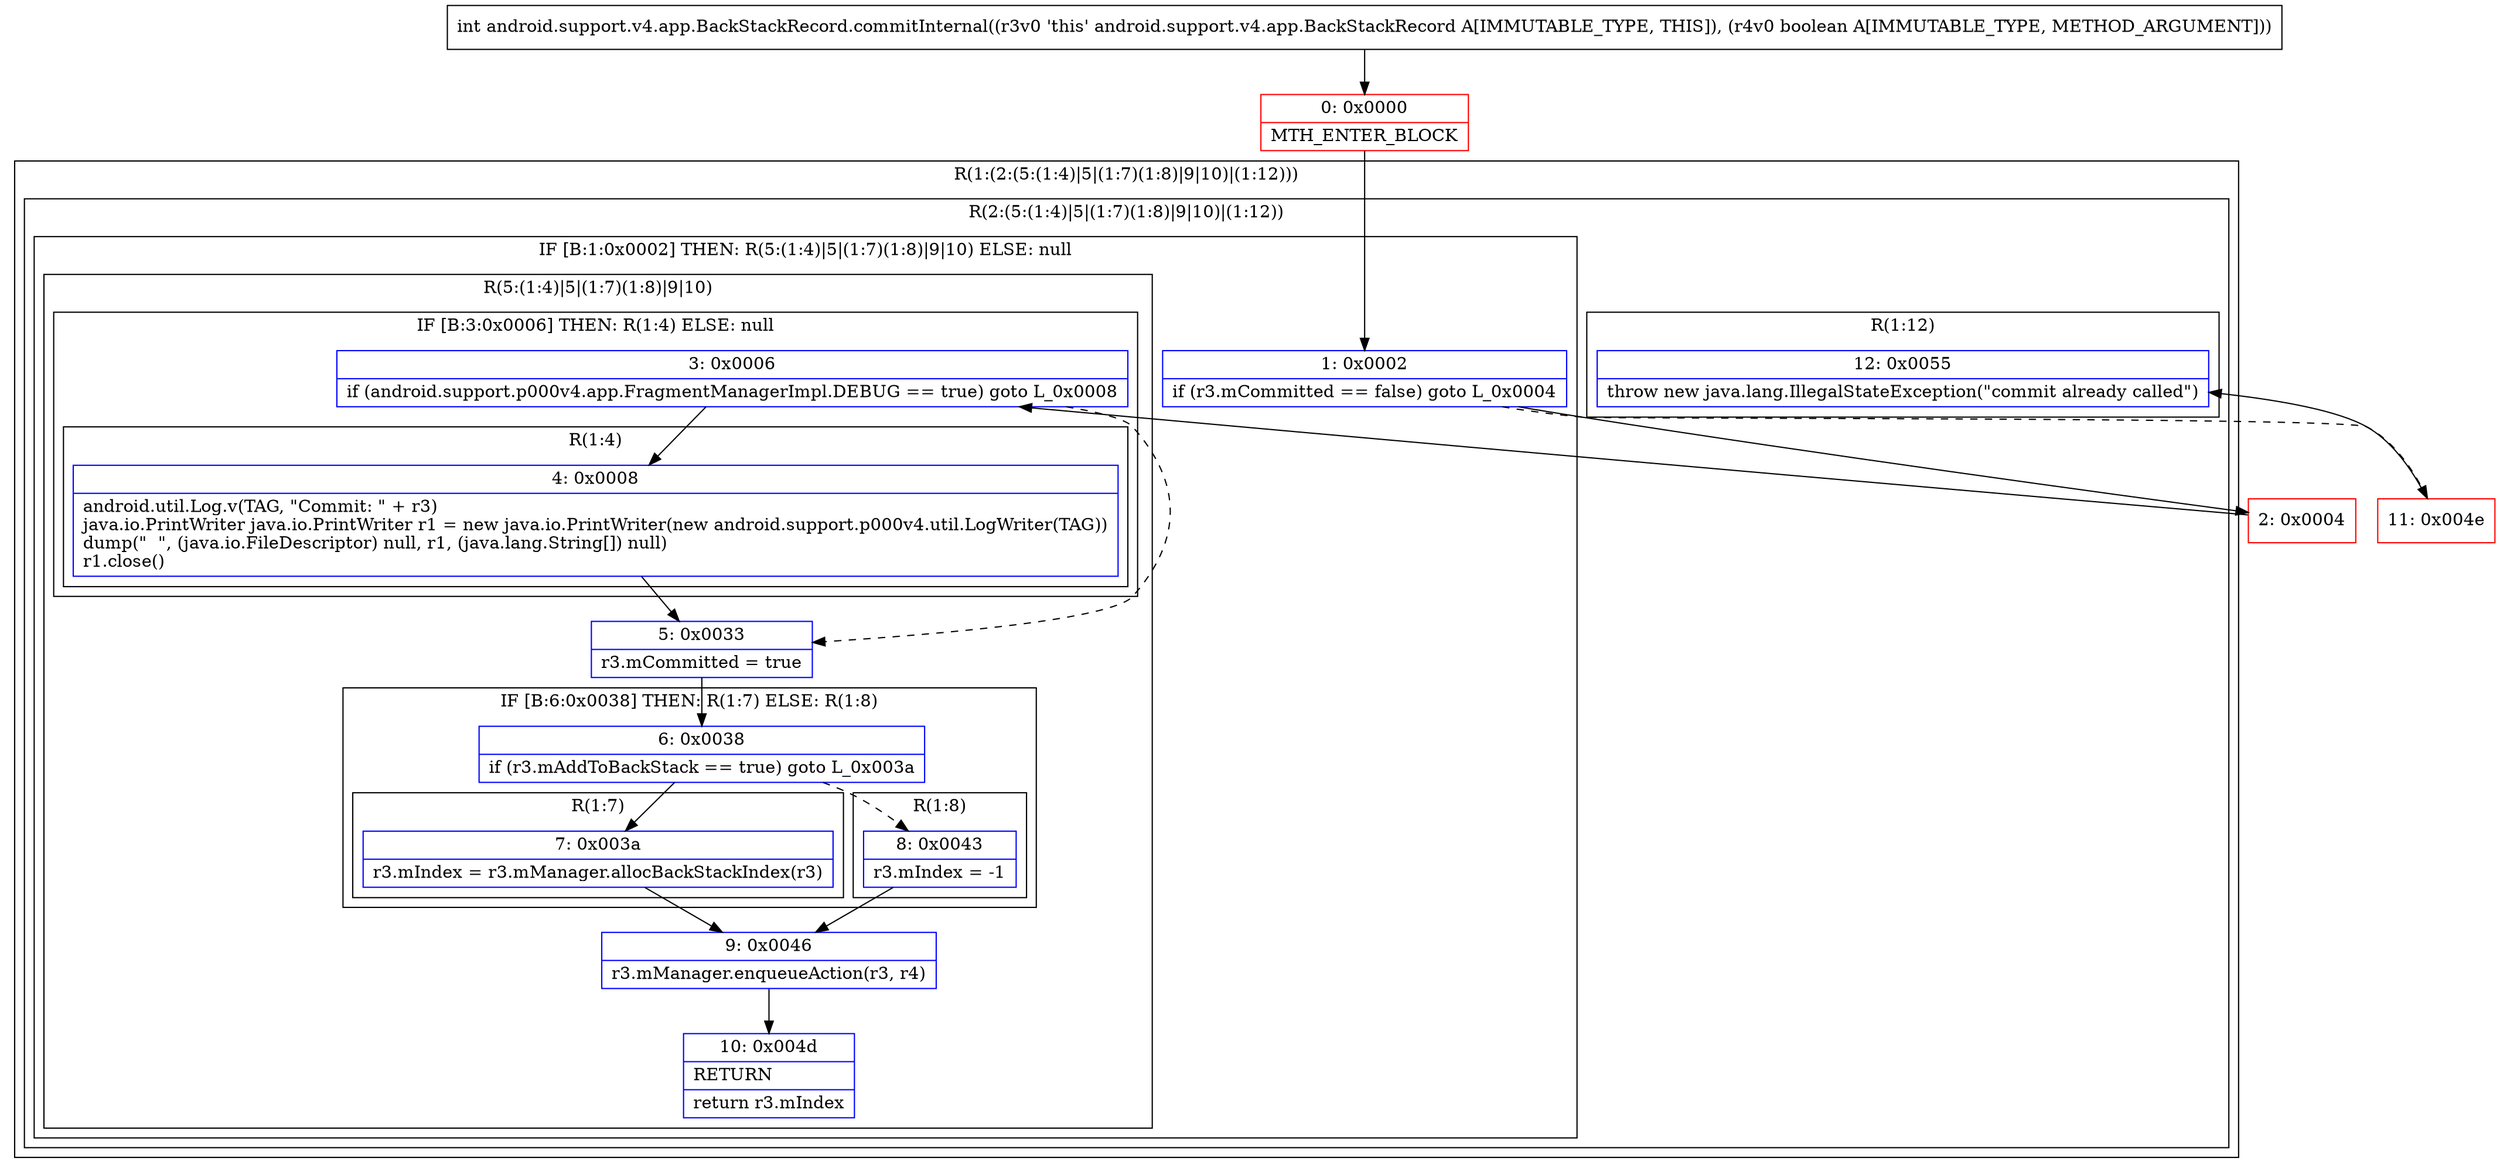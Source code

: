 digraph "CFG forandroid.support.v4.app.BackStackRecord.commitInternal(Z)I" {
subgraph cluster_Region_1516482521 {
label = "R(1:(2:(5:(1:4)|5|(1:7)(1:8)|9|10)|(1:12)))";
node [shape=record,color=blue];
subgraph cluster_Region_9147431 {
label = "R(2:(5:(1:4)|5|(1:7)(1:8)|9|10)|(1:12))";
node [shape=record,color=blue];
subgraph cluster_IfRegion_1244378847 {
label = "IF [B:1:0x0002] THEN: R(5:(1:4)|5|(1:7)(1:8)|9|10) ELSE: null";
node [shape=record,color=blue];
Node_1 [shape=record,label="{1\:\ 0x0002|if (r3.mCommitted == false) goto L_0x0004\l}"];
subgraph cluster_Region_1220954612 {
label = "R(5:(1:4)|5|(1:7)(1:8)|9|10)";
node [shape=record,color=blue];
subgraph cluster_IfRegion_261892690 {
label = "IF [B:3:0x0006] THEN: R(1:4) ELSE: null";
node [shape=record,color=blue];
Node_3 [shape=record,label="{3\:\ 0x0006|if (android.support.p000v4.app.FragmentManagerImpl.DEBUG == true) goto L_0x0008\l}"];
subgraph cluster_Region_931779269 {
label = "R(1:4)";
node [shape=record,color=blue];
Node_4 [shape=record,label="{4\:\ 0x0008|android.util.Log.v(TAG, \"Commit: \" + r3)\ljava.io.PrintWriter java.io.PrintWriter r1 = new java.io.PrintWriter(new android.support.p000v4.util.LogWriter(TAG))\ldump(\"  \", (java.io.FileDescriptor) null, r1, (java.lang.String[]) null)\lr1.close()\l}"];
}
}
Node_5 [shape=record,label="{5\:\ 0x0033|r3.mCommitted = true\l}"];
subgraph cluster_IfRegion_1399504170 {
label = "IF [B:6:0x0038] THEN: R(1:7) ELSE: R(1:8)";
node [shape=record,color=blue];
Node_6 [shape=record,label="{6\:\ 0x0038|if (r3.mAddToBackStack == true) goto L_0x003a\l}"];
subgraph cluster_Region_1147167958 {
label = "R(1:7)";
node [shape=record,color=blue];
Node_7 [shape=record,label="{7\:\ 0x003a|r3.mIndex = r3.mManager.allocBackStackIndex(r3)\l}"];
}
subgraph cluster_Region_1041439815 {
label = "R(1:8)";
node [shape=record,color=blue];
Node_8 [shape=record,label="{8\:\ 0x0043|r3.mIndex = \-1\l}"];
}
}
Node_9 [shape=record,label="{9\:\ 0x0046|r3.mManager.enqueueAction(r3, r4)\l}"];
Node_10 [shape=record,label="{10\:\ 0x004d|RETURN\l|return r3.mIndex\l}"];
}
}
subgraph cluster_Region_1353936749 {
label = "R(1:12)";
node [shape=record,color=blue];
Node_12 [shape=record,label="{12\:\ 0x0055|throw new java.lang.IllegalStateException(\"commit already called\")\l}"];
}
}
}
Node_0 [shape=record,color=red,label="{0\:\ 0x0000|MTH_ENTER_BLOCK\l}"];
Node_2 [shape=record,color=red,label="{2\:\ 0x0004}"];
Node_11 [shape=record,color=red,label="{11\:\ 0x004e}"];
MethodNode[shape=record,label="{int android.support.v4.app.BackStackRecord.commitInternal((r3v0 'this' android.support.v4.app.BackStackRecord A[IMMUTABLE_TYPE, THIS]), (r4v0 boolean A[IMMUTABLE_TYPE, METHOD_ARGUMENT])) }"];
MethodNode -> Node_0;
Node_1 -> Node_2;
Node_1 -> Node_11[style=dashed];
Node_3 -> Node_4;
Node_3 -> Node_5[style=dashed];
Node_4 -> Node_5;
Node_5 -> Node_6;
Node_6 -> Node_7;
Node_6 -> Node_8[style=dashed];
Node_7 -> Node_9;
Node_8 -> Node_9;
Node_9 -> Node_10;
Node_0 -> Node_1;
Node_2 -> Node_3;
Node_11 -> Node_12;
}


